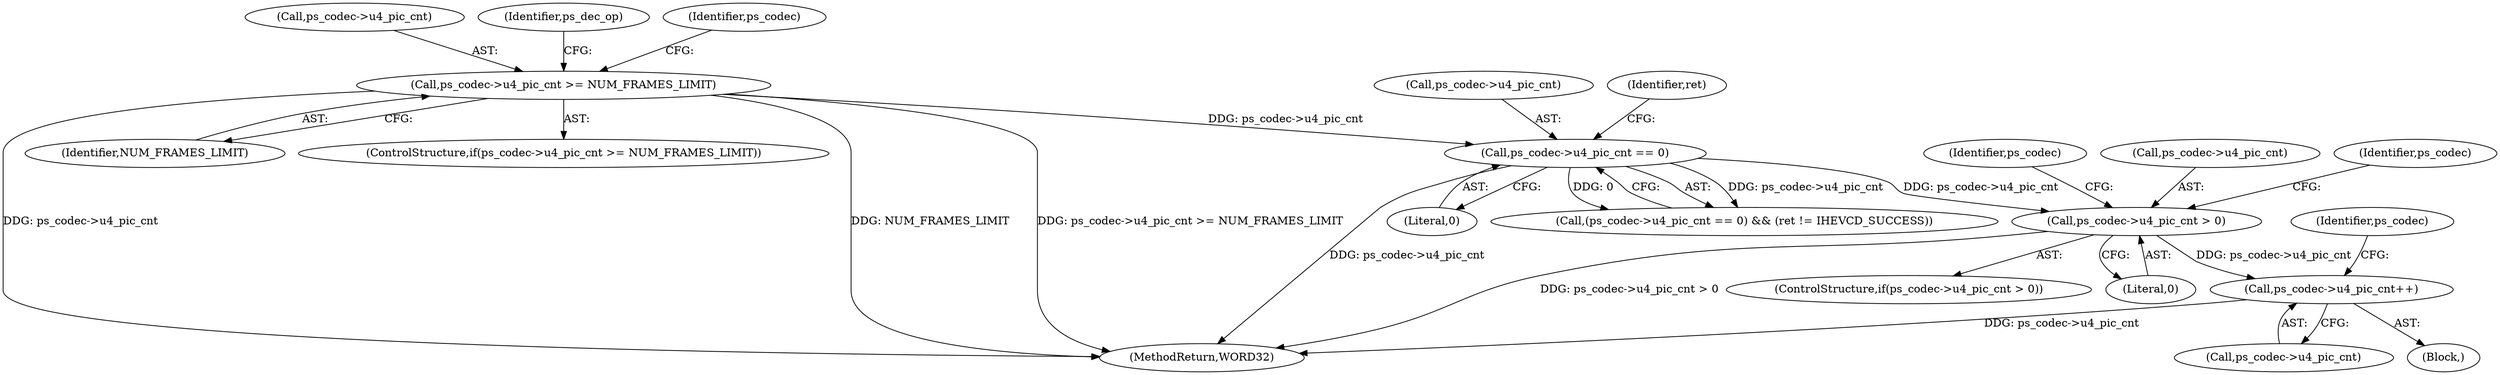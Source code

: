 digraph "0_Android_a33f6725d7e9f92330f995ce2dcf4faa33f6433f@pointer" {
"1001809" [label="(Call,ps_codec->u4_pic_cnt > 0)"];
"1001217" [label="(Call,ps_codec->u4_pic_cnt == 0)"];
"1000221" [label="(Call,ps_codec->u4_pic_cnt >= NUM_FRAMES_LIMIT)"];
"1001819" [label="(Call,ps_codec->u4_pic_cnt++)"];
"1001809" [label="(Call,ps_codec->u4_pic_cnt > 0)"];
"1000222" [label="(Call,ps_codec->u4_pic_cnt)"];
"1001217" [label="(Call,ps_codec->u4_pic_cnt == 0)"];
"1001216" [label="(Call,(ps_codec->u4_pic_cnt == 0) && (ret != IHEVCD_SUCCESS))"];
"1000221" [label="(Call,ps_codec->u4_pic_cnt >= NUM_FRAMES_LIMIT)"];
"1001218" [label="(Call,ps_codec->u4_pic_cnt)"];
"1001816" [label="(Identifier,ps_codec)"];
"1000220" [label="(ControlStructure,if(ps_codec->u4_pic_cnt >= NUM_FRAMES_LIMIT))"];
"1001818" [label="(Identifier,ps_codec)"];
"1001221" [label="(Literal,0)"];
"1001824" [label="(Identifier,ps_codec)"];
"1000229" [label="(Identifier,ps_dec_op)"];
"1001808" [label="(ControlStructure,if(ps_codec->u4_pic_cnt > 0))"];
"1001243" [label="(Block,)"];
"1001810" [label="(Call,ps_codec->u4_pic_cnt)"];
"1000243" [label="(Identifier,ps_codec)"];
"1001906" [label="(MethodReturn,WORD32)"];
"1001820" [label="(Call,ps_codec->u4_pic_cnt)"];
"1001819" [label="(Call,ps_codec->u4_pic_cnt++)"];
"1000225" [label="(Identifier,NUM_FRAMES_LIMIT)"];
"1001813" [label="(Literal,0)"];
"1001223" [label="(Identifier,ret)"];
"1001809" -> "1001808"  [label="AST: "];
"1001809" -> "1001813"  [label="CFG: "];
"1001810" -> "1001809"  [label="AST: "];
"1001813" -> "1001809"  [label="AST: "];
"1001816" -> "1001809"  [label="CFG: "];
"1001818" -> "1001809"  [label="CFG: "];
"1001809" -> "1001906"  [label="DDG: ps_codec->u4_pic_cnt > 0"];
"1001217" -> "1001809"  [label="DDG: ps_codec->u4_pic_cnt"];
"1001809" -> "1001819"  [label="DDG: ps_codec->u4_pic_cnt"];
"1001217" -> "1001216"  [label="AST: "];
"1001217" -> "1001221"  [label="CFG: "];
"1001218" -> "1001217"  [label="AST: "];
"1001221" -> "1001217"  [label="AST: "];
"1001223" -> "1001217"  [label="CFG: "];
"1001216" -> "1001217"  [label="CFG: "];
"1001217" -> "1001906"  [label="DDG: ps_codec->u4_pic_cnt"];
"1001217" -> "1001216"  [label="DDG: ps_codec->u4_pic_cnt"];
"1001217" -> "1001216"  [label="DDG: 0"];
"1000221" -> "1001217"  [label="DDG: ps_codec->u4_pic_cnt"];
"1000221" -> "1000220"  [label="AST: "];
"1000221" -> "1000225"  [label="CFG: "];
"1000222" -> "1000221"  [label="AST: "];
"1000225" -> "1000221"  [label="AST: "];
"1000229" -> "1000221"  [label="CFG: "];
"1000243" -> "1000221"  [label="CFG: "];
"1000221" -> "1001906"  [label="DDG: NUM_FRAMES_LIMIT"];
"1000221" -> "1001906"  [label="DDG: ps_codec->u4_pic_cnt >= NUM_FRAMES_LIMIT"];
"1000221" -> "1001906"  [label="DDG: ps_codec->u4_pic_cnt"];
"1001819" -> "1001243"  [label="AST: "];
"1001819" -> "1001820"  [label="CFG: "];
"1001820" -> "1001819"  [label="AST: "];
"1001824" -> "1001819"  [label="CFG: "];
"1001819" -> "1001906"  [label="DDG: ps_codec->u4_pic_cnt"];
}
